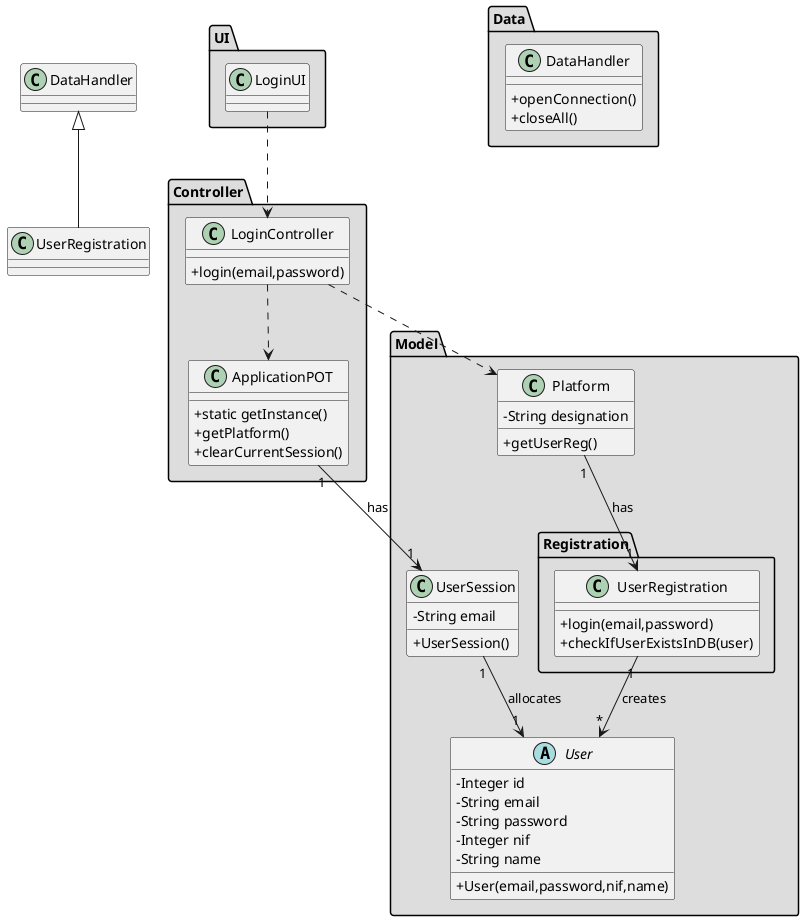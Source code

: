 @startuml
skinparam classAttributeIconSize 0


package "Controller" #DDDDDD {
class ApplicationPOT
{
  +static getInstance()
  +getPlatform()
  +clearCurrentSession()
}
}


package "UI" #DDDDDD {
class LoginUI{

}
}


package "Controller" #DDDDDD {
class LoginController{
+login(email,password)
}
}


package "Model" #DDDDDD {
class Platform {
  -String designation
  +getUserReg()
}
package "Registration" #DDDDDD {
 class UserRegistration{
 +login(email,password)
 +checkIfUserExistsInDB(user)
 }
 }
}




package "Model" #DDDDDD {
abstract class User{
-Integer id
-String email
-String password
-Integer nif
-String name
+User(email,password,nif,name)
}

class UserSession{
-String email
+UserSession()
}





}


package "Data" #DDDDDD {
class DataHandler{
+openConnection()
+closeAll()
}

}


LoginUI ..> LoginController
LoginController ..> Platform
LoginController ..> ApplicationPOT
Platform "1" --> "1" UserRegistration : has
UserRegistration "1" --> "*" User : creates
class UserRegistration extends DataHandler
ApplicationPOT "1" --> "1" UserSession : has
UserSession "1" --> "1" User : allocates


@enduml